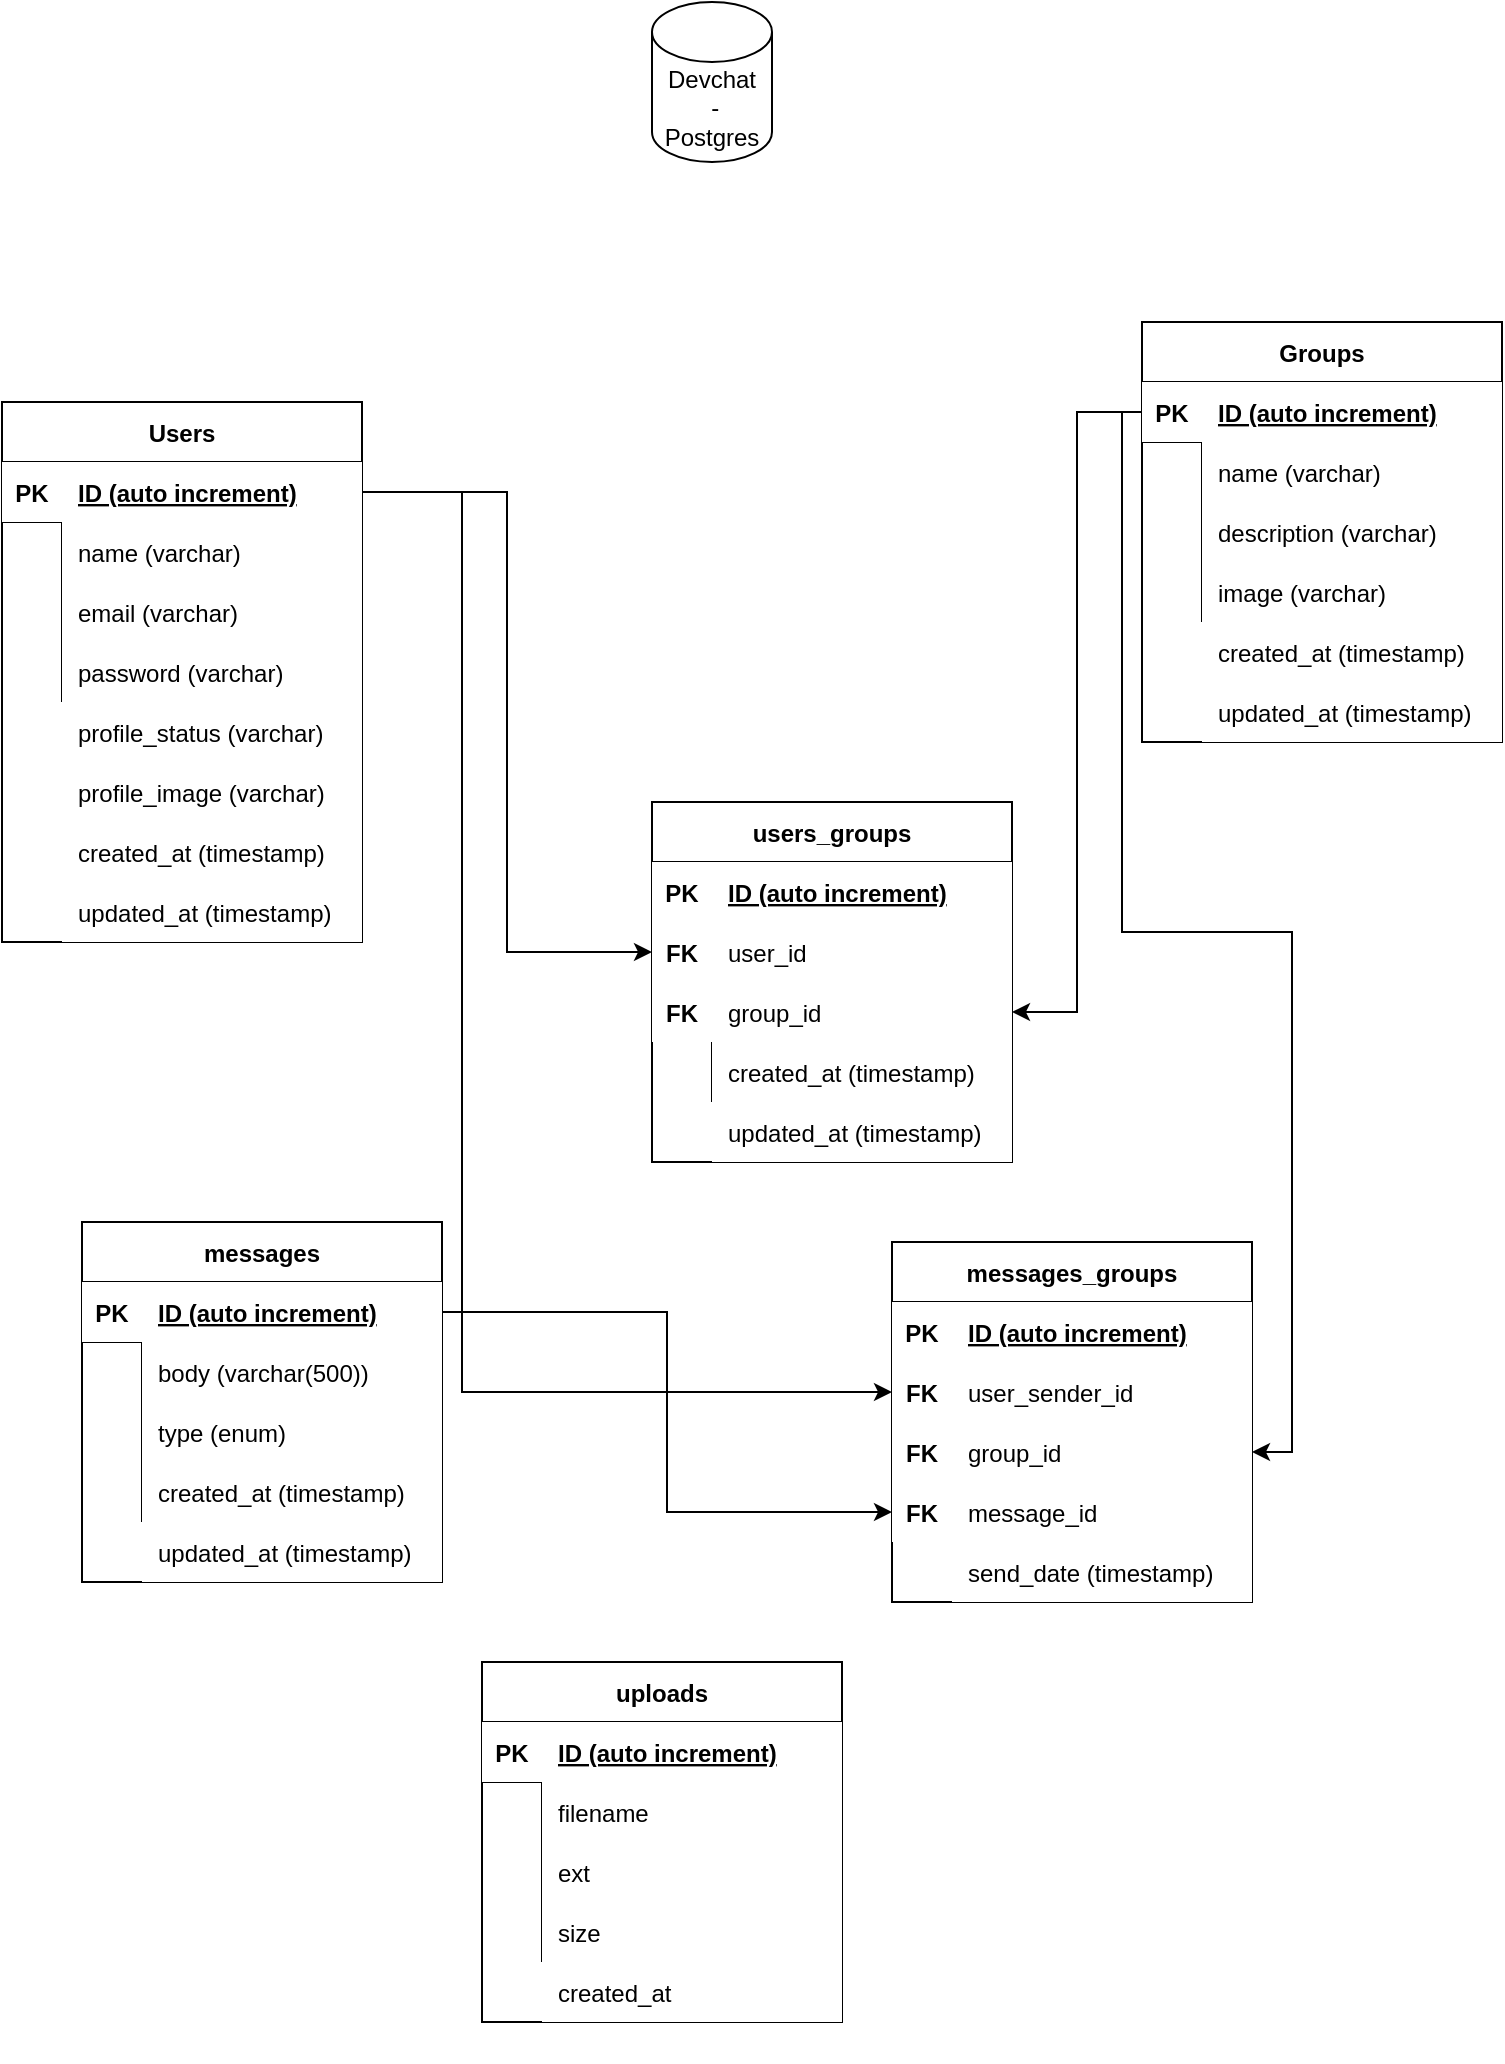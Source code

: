 <mxfile version="14.1.2" type="github">
  <diagram id="0jPNSS02s-Yy2Dnf4Rgp" name="Page-1">
    <mxGraphModel dx="1185" dy="646" grid="1" gridSize="10" guides="1" tooltips="1" connect="1" arrows="1" fold="1" page="1" pageScale="1" pageWidth="850" pageHeight="1100" math="0" shadow="0">
      <root>
        <mxCell id="0" />
        <mxCell id="1" parent="0" />
        <mxCell id="DyA_7QYeF1qoG6apN3V6-14" value="Devchat&lt;br&gt;&amp;nbsp;- Postgres" style="shape=cylinder3;whiteSpace=wrap;html=1;boundedLbl=1;backgroundOutline=1;size=15;align=center;" vertex="1" parent="1">
          <mxGeometry x="395" y="50" width="60" height="80" as="geometry" />
        </mxCell>
        <mxCell id="DyA_7QYeF1qoG6apN3V6-50" value="" style="group;" vertex="1" connectable="0" parent="1">
          <mxGeometry x="70" y="250" width="180" height="290" as="geometry" />
        </mxCell>
        <mxCell id="DyA_7QYeF1qoG6apN3V6-1" value="Users" style="shape=table;startSize=30;container=1;collapsible=1;childLayout=tableLayout;fixedRows=1;rowLines=0;fontStyle=1;align=center;resizeLast=1;" vertex="1" parent="DyA_7QYeF1qoG6apN3V6-50">
          <mxGeometry width="180" height="270" as="geometry" />
        </mxCell>
        <mxCell id="DyA_7QYeF1qoG6apN3V6-2" value="" style="shape=partialRectangle;collapsible=0;dropTarget=0;pointerEvents=0;top=0;left=0;bottom=1;right=0;points=[[0,0.5],[1,0.5]];portConstraint=eastwest;fillColor=none;" vertex="1" parent="DyA_7QYeF1qoG6apN3V6-1">
          <mxGeometry y="30" width="180" height="30" as="geometry" />
        </mxCell>
        <mxCell id="DyA_7QYeF1qoG6apN3V6-3" value="PK" style="shape=partialRectangle;connectable=0;top=0;left=0;bottom=0;right=0;fontStyle=1;overflow=hidden;" vertex="1" parent="DyA_7QYeF1qoG6apN3V6-2">
          <mxGeometry width="30" height="30" as="geometry" />
        </mxCell>
        <mxCell id="DyA_7QYeF1qoG6apN3V6-4" value="ID (auto increment)" style="shape=partialRectangle;connectable=0;top=0;left=0;bottom=0;right=0;align=left;spacingLeft=6;fontStyle=5;overflow=hidden;" vertex="1" parent="DyA_7QYeF1qoG6apN3V6-2">
          <mxGeometry x="30" width="150" height="30" as="geometry" />
        </mxCell>
        <mxCell id="DyA_7QYeF1qoG6apN3V6-5" value="" style="shape=partialRectangle;collapsible=0;dropTarget=0;pointerEvents=0;top=0;left=0;bottom=0;right=0;points=[[0,0.5],[1,0.5]];portConstraint=eastwest;fillColor=none;" vertex="1" parent="DyA_7QYeF1qoG6apN3V6-1">
          <mxGeometry y="60" width="180" height="30" as="geometry" />
        </mxCell>
        <mxCell id="DyA_7QYeF1qoG6apN3V6-6" value="" style="shape=partialRectangle;connectable=0;top=0;left=0;bottom=0;right=0;editable=1;overflow=hidden;fillColor=none;" vertex="1" parent="DyA_7QYeF1qoG6apN3V6-5">
          <mxGeometry width="30" height="30" as="geometry" />
        </mxCell>
        <mxCell id="DyA_7QYeF1qoG6apN3V6-7" value="name (varchar)" style="shape=partialRectangle;connectable=0;top=0;left=0;bottom=0;right=0;align=left;spacingLeft=6;overflow=hidden;" vertex="1" parent="DyA_7QYeF1qoG6apN3V6-5">
          <mxGeometry x="30" width="150" height="30" as="geometry" />
        </mxCell>
        <mxCell id="DyA_7QYeF1qoG6apN3V6-8" value="" style="shape=partialRectangle;collapsible=0;dropTarget=0;pointerEvents=0;top=0;left=0;bottom=0;right=0;points=[[0,0.5],[1,0.5]];portConstraint=eastwest;fillColor=none;" vertex="1" parent="DyA_7QYeF1qoG6apN3V6-1">
          <mxGeometry y="90" width="180" height="30" as="geometry" />
        </mxCell>
        <mxCell id="DyA_7QYeF1qoG6apN3V6-9" value="" style="shape=partialRectangle;connectable=0;top=0;left=0;bottom=0;right=0;editable=1;overflow=hidden;fillColor=none;" vertex="1" parent="DyA_7QYeF1qoG6apN3V6-8">
          <mxGeometry width="30" height="30" as="geometry" />
        </mxCell>
        <mxCell id="DyA_7QYeF1qoG6apN3V6-10" value="email (varchar)" style="shape=partialRectangle;connectable=0;top=0;left=0;bottom=0;right=0;align=left;spacingLeft=6;overflow=hidden;" vertex="1" parent="DyA_7QYeF1qoG6apN3V6-8">
          <mxGeometry x="30" width="150" height="30" as="geometry" />
        </mxCell>
        <mxCell id="DyA_7QYeF1qoG6apN3V6-11" value="" style="shape=partialRectangle;collapsible=0;dropTarget=0;pointerEvents=0;top=0;left=0;bottom=0;right=0;points=[[0,0.5],[1,0.5]];portConstraint=eastwest;fillColor=none;" vertex="1" parent="DyA_7QYeF1qoG6apN3V6-1">
          <mxGeometry y="120" width="180" height="30" as="geometry" />
        </mxCell>
        <mxCell id="DyA_7QYeF1qoG6apN3V6-12" value="" style="shape=partialRectangle;connectable=0;top=0;left=0;bottom=0;right=0;editable=1;overflow=hidden;fillColor=none;" vertex="1" parent="DyA_7QYeF1qoG6apN3V6-11">
          <mxGeometry width="30" height="30" as="geometry" />
        </mxCell>
        <mxCell id="DyA_7QYeF1qoG6apN3V6-13" value="password (varchar)" style="shape=partialRectangle;connectable=0;top=0;left=0;bottom=0;right=0;align=left;spacingLeft=6;overflow=hidden;" vertex="1" parent="DyA_7QYeF1qoG6apN3V6-11">
          <mxGeometry x="30" width="150" height="30" as="geometry" />
        </mxCell>
        <mxCell id="DyA_7QYeF1qoG6apN3V6-34" value="profile_status (varchar)" style="shape=partialRectangle;connectable=0;top=0;left=0;bottom=0;right=0;align=left;spacingLeft=6;overflow=hidden;" vertex="1" parent="DyA_7QYeF1qoG6apN3V6-50">
          <mxGeometry x="30" y="150" width="150" height="30" as="geometry" />
        </mxCell>
        <mxCell id="DyA_7QYeF1qoG6apN3V6-35" value="profile_image (varchar)" style="shape=partialRectangle;connectable=0;top=0;left=0;bottom=0;right=0;align=left;spacingLeft=6;overflow=hidden;" vertex="1" parent="DyA_7QYeF1qoG6apN3V6-50">
          <mxGeometry x="30" y="180" width="150" height="30" as="geometry" />
        </mxCell>
        <mxCell id="DyA_7QYeF1qoG6apN3V6-88" value="created_at (timestamp)" style="shape=partialRectangle;connectable=0;top=0;left=0;bottom=0;right=0;align=left;spacingLeft=6;overflow=hidden;" vertex="1" parent="DyA_7QYeF1qoG6apN3V6-50">
          <mxGeometry x="30" y="210" width="150" height="30" as="geometry" />
        </mxCell>
        <mxCell id="DyA_7QYeF1qoG6apN3V6-89" value="updated_at (timestamp)" style="shape=partialRectangle;connectable=0;top=0;left=0;bottom=0;right=0;align=left;spacingLeft=6;overflow=hidden;" vertex="1" parent="DyA_7QYeF1qoG6apN3V6-50">
          <mxGeometry x="30" y="240" width="150" height="30" as="geometry" />
        </mxCell>
        <mxCell id="DyA_7QYeF1qoG6apN3V6-95" value="" style="group;" vertex="1" connectable="0" parent="1">
          <mxGeometry x="185" y="620" width="180" height="210" as="geometry" />
        </mxCell>
        <mxCell id="DyA_7QYeF1qoG6apN3V6-96" value="" style="group;" vertex="1" connectable="0" parent="DyA_7QYeF1qoG6apN3V6-95">
          <mxGeometry width="180" height="210" as="geometry" />
        </mxCell>
        <mxCell id="DyA_7QYeF1qoG6apN3V6-117" value="" style="group;" vertex="1" connectable="0" parent="DyA_7QYeF1qoG6apN3V6-96">
          <mxGeometry x="-75" y="40" width="180" height="200" as="geometry" />
        </mxCell>
        <mxCell id="DyA_7QYeF1qoG6apN3V6-97" value="messages" style="shape=table;startSize=30;container=1;collapsible=1;childLayout=tableLayout;fixedRows=1;rowLines=0;fontStyle=1;align=center;resizeLast=1;" vertex="1" parent="DyA_7QYeF1qoG6apN3V6-117">
          <mxGeometry width="180" height="180" as="geometry" />
        </mxCell>
        <mxCell id="DyA_7QYeF1qoG6apN3V6-98" value="" style="shape=partialRectangle;collapsible=0;dropTarget=0;pointerEvents=0;top=0;left=0;bottom=1;right=0;points=[[0,0.5],[1,0.5]];portConstraint=eastwest;fillColor=none;" vertex="1" parent="DyA_7QYeF1qoG6apN3V6-97">
          <mxGeometry y="30" width="180" height="30" as="geometry" />
        </mxCell>
        <mxCell id="DyA_7QYeF1qoG6apN3V6-99" value="PK" style="shape=partialRectangle;connectable=0;top=0;left=0;bottom=0;right=0;fontStyle=1;overflow=hidden;" vertex="1" parent="DyA_7QYeF1qoG6apN3V6-98">
          <mxGeometry width="30" height="30" as="geometry" />
        </mxCell>
        <mxCell id="DyA_7QYeF1qoG6apN3V6-100" value="ID (auto increment)" style="shape=partialRectangle;connectable=0;top=0;left=0;bottom=0;right=0;align=left;spacingLeft=6;fontStyle=5;overflow=hidden;" vertex="1" parent="DyA_7QYeF1qoG6apN3V6-98">
          <mxGeometry x="30" width="150" height="30" as="geometry" />
        </mxCell>
        <mxCell id="DyA_7QYeF1qoG6apN3V6-101" value="" style="shape=partialRectangle;collapsible=0;dropTarget=0;pointerEvents=0;top=0;left=0;bottom=0;right=0;points=[[0,0.5],[1,0.5]];portConstraint=eastwest;fillColor=none;" vertex="1" parent="DyA_7QYeF1qoG6apN3V6-97">
          <mxGeometry y="60" width="180" height="30" as="geometry" />
        </mxCell>
        <mxCell id="DyA_7QYeF1qoG6apN3V6-102" value="" style="shape=partialRectangle;connectable=0;top=0;left=0;bottom=0;right=0;editable=1;overflow=hidden;fillColor=none;" vertex="1" parent="DyA_7QYeF1qoG6apN3V6-101">
          <mxGeometry width="30" height="30" as="geometry" />
        </mxCell>
        <mxCell id="DyA_7QYeF1qoG6apN3V6-103" value="body (varchar(500))" style="shape=partialRectangle;connectable=0;top=0;left=0;bottom=0;right=0;align=left;spacingLeft=6;overflow=hidden;" vertex="1" parent="DyA_7QYeF1qoG6apN3V6-101">
          <mxGeometry x="30" width="150" height="30" as="geometry" />
        </mxCell>
        <mxCell id="DyA_7QYeF1qoG6apN3V6-104" value="" style="shape=partialRectangle;collapsible=0;dropTarget=0;pointerEvents=0;top=0;left=0;bottom=0;right=0;points=[[0,0.5],[1,0.5]];portConstraint=eastwest;fillColor=none;" vertex="1" parent="DyA_7QYeF1qoG6apN3V6-97">
          <mxGeometry y="90" width="180" height="30" as="geometry" />
        </mxCell>
        <mxCell id="DyA_7QYeF1qoG6apN3V6-105" value="" style="shape=partialRectangle;connectable=0;top=0;left=0;bottom=0;right=0;editable=1;overflow=hidden;fillColor=none;" vertex="1" parent="DyA_7QYeF1qoG6apN3V6-104">
          <mxGeometry width="30" height="30" as="geometry" />
        </mxCell>
        <mxCell id="DyA_7QYeF1qoG6apN3V6-106" value="" style="shape=partialRectangle;connectable=0;top=0;left=0;bottom=0;right=0;align=left;spacingLeft=6;overflow=hidden;fillColor=none;" vertex="1" parent="DyA_7QYeF1qoG6apN3V6-104">
          <mxGeometry x="30" width="150" height="30" as="geometry" />
        </mxCell>
        <mxCell id="DyA_7QYeF1qoG6apN3V6-107" value="" style="shape=partialRectangle;collapsible=0;dropTarget=0;pointerEvents=0;top=0;left=0;bottom=0;right=0;points=[[0,0.5],[1,0.5]];portConstraint=eastwest;fillColor=none;" vertex="1" parent="DyA_7QYeF1qoG6apN3V6-97">
          <mxGeometry y="120" width="180" height="30" as="geometry" />
        </mxCell>
        <mxCell id="DyA_7QYeF1qoG6apN3V6-108" value="" style="shape=partialRectangle;connectable=0;top=0;left=0;bottom=0;right=0;editable=1;overflow=hidden;fillColor=none;" vertex="1" parent="DyA_7QYeF1qoG6apN3V6-107">
          <mxGeometry width="30" height="30" as="geometry" />
        </mxCell>
        <mxCell id="DyA_7QYeF1qoG6apN3V6-109" value="" style="shape=partialRectangle;connectable=0;top=0;left=0;bottom=0;right=0;align=left;spacingLeft=6;overflow=hidden;fillColor=none;" vertex="1" parent="DyA_7QYeF1qoG6apN3V6-107">
          <mxGeometry x="30" width="150" height="30" as="geometry" />
        </mxCell>
        <mxCell id="DyA_7QYeF1qoG6apN3V6-115" value="type (enum)" style="shape=partialRectangle;connectable=0;top=0;left=0;bottom=0;right=0;align=left;spacingLeft=6;overflow=hidden;" vertex="1" parent="DyA_7QYeF1qoG6apN3V6-117">
          <mxGeometry x="30" y="90" width="150" height="30" as="geometry" />
        </mxCell>
        <mxCell id="DyA_7QYeF1qoG6apN3V6-116" value="updated_at (timestamp)" style="shape=partialRectangle;connectable=0;top=0;left=0;bottom=0;right=0;align=left;spacingLeft=6;overflow=hidden;" vertex="1" parent="DyA_7QYeF1qoG6apN3V6-117">
          <mxGeometry x="30" y="150" width="150" height="30" as="geometry" />
        </mxCell>
        <mxCell id="DyA_7QYeF1qoG6apN3V6-179" value="created_at (timestamp)" style="shape=partialRectangle;connectable=0;top=0;left=0;bottom=0;right=0;align=left;spacingLeft=6;overflow=hidden;" vertex="1" parent="DyA_7QYeF1qoG6apN3V6-117">
          <mxGeometry x="30" y="120" width="150" height="30" as="geometry" />
        </mxCell>
        <mxCell id="DyA_7QYeF1qoG6apN3V6-118" value="" style="group;" vertex="1" connectable="0" parent="1">
          <mxGeometry x="515" y="670" width="180" height="200" as="geometry" />
        </mxCell>
        <mxCell id="DyA_7QYeF1qoG6apN3V6-119" value="messages_groups" style="shape=table;startSize=30;container=1;collapsible=1;childLayout=tableLayout;fixedRows=1;rowLines=0;fontStyle=1;align=center;resizeLast=1;" vertex="1" parent="DyA_7QYeF1qoG6apN3V6-118">
          <mxGeometry width="180" height="180" as="geometry" />
        </mxCell>
        <mxCell id="DyA_7QYeF1qoG6apN3V6-120" value="" style="shape=partialRectangle;collapsible=0;dropTarget=0;pointerEvents=0;top=0;left=0;bottom=1;right=0;points=[[0,0.5],[1,0.5]];portConstraint=eastwest;fillColor=none;" vertex="1" parent="DyA_7QYeF1qoG6apN3V6-119">
          <mxGeometry y="30" width="180" height="30" as="geometry" />
        </mxCell>
        <mxCell id="DyA_7QYeF1qoG6apN3V6-121" value="PK" style="shape=partialRectangle;connectable=0;top=0;left=0;bottom=0;right=0;fontStyle=1;overflow=hidden;" vertex="1" parent="DyA_7QYeF1qoG6apN3V6-120">
          <mxGeometry width="30" height="30" as="geometry" />
        </mxCell>
        <mxCell id="DyA_7QYeF1qoG6apN3V6-122" value="ID (auto increment)" style="shape=partialRectangle;connectable=0;top=0;left=0;bottom=0;right=0;align=left;spacingLeft=6;fontStyle=5;overflow=hidden;" vertex="1" parent="DyA_7QYeF1qoG6apN3V6-120">
          <mxGeometry x="30" width="150" height="30" as="geometry" />
        </mxCell>
        <mxCell id="DyA_7QYeF1qoG6apN3V6-123" value="" style="shape=partialRectangle;collapsible=0;dropTarget=0;pointerEvents=0;top=0;left=0;bottom=0;right=0;points=[[0,0.5],[1,0.5]];portConstraint=eastwest;fillColor=none;" vertex="1" parent="DyA_7QYeF1qoG6apN3V6-119">
          <mxGeometry y="60" width="180" height="30" as="geometry" />
        </mxCell>
        <mxCell id="DyA_7QYeF1qoG6apN3V6-124" value="" style="shape=partialRectangle;connectable=0;top=0;left=0;bottom=0;right=0;editable=1;overflow=hidden;fillColor=none;" vertex="1" parent="DyA_7QYeF1qoG6apN3V6-123">
          <mxGeometry width="30" height="30" as="geometry" />
        </mxCell>
        <mxCell id="DyA_7QYeF1qoG6apN3V6-125" value="user_sender_id" style="shape=partialRectangle;connectable=0;top=0;left=0;bottom=0;right=0;align=left;spacingLeft=6;overflow=hidden;" vertex="1" parent="DyA_7QYeF1qoG6apN3V6-123">
          <mxGeometry x="30" width="150" height="30" as="geometry" />
        </mxCell>
        <mxCell id="DyA_7QYeF1qoG6apN3V6-126" value="" style="shape=partialRectangle;collapsible=0;dropTarget=0;pointerEvents=0;top=0;left=0;bottom=0;right=0;points=[[0,0.5],[1,0.5]];portConstraint=eastwest;fillColor=none;" vertex="1" parent="DyA_7QYeF1qoG6apN3V6-119">
          <mxGeometry y="90" width="180" height="30" as="geometry" />
        </mxCell>
        <mxCell id="DyA_7QYeF1qoG6apN3V6-127" value="" style="shape=partialRectangle;connectable=0;top=0;left=0;bottom=0;right=0;editable=1;overflow=hidden;fillColor=none;" vertex="1" parent="DyA_7QYeF1qoG6apN3V6-126">
          <mxGeometry width="30" height="30" as="geometry" />
        </mxCell>
        <mxCell id="DyA_7QYeF1qoG6apN3V6-128" value="" style="shape=partialRectangle;connectable=0;top=0;left=0;bottom=0;right=0;align=left;spacingLeft=6;overflow=hidden;fillColor=none;" vertex="1" parent="DyA_7QYeF1qoG6apN3V6-126">
          <mxGeometry x="30" width="150" height="30" as="geometry" />
        </mxCell>
        <mxCell id="DyA_7QYeF1qoG6apN3V6-129" value="" style="shape=partialRectangle;collapsible=0;dropTarget=0;pointerEvents=0;top=0;left=0;bottom=0;right=0;points=[[0,0.5],[1,0.5]];portConstraint=eastwest;fillColor=none;" vertex="1" parent="DyA_7QYeF1qoG6apN3V6-119">
          <mxGeometry y="120" width="180" height="30" as="geometry" />
        </mxCell>
        <mxCell id="DyA_7QYeF1qoG6apN3V6-130" value="" style="shape=partialRectangle;connectable=0;top=0;left=0;bottom=0;right=0;editable=1;overflow=hidden;fillColor=none;" vertex="1" parent="DyA_7QYeF1qoG6apN3V6-129">
          <mxGeometry width="30" height="30" as="geometry" />
        </mxCell>
        <mxCell id="DyA_7QYeF1qoG6apN3V6-131" value="" style="shape=partialRectangle;connectable=0;top=0;left=0;bottom=0;right=0;align=left;spacingLeft=6;overflow=hidden;fillColor=none;" vertex="1" parent="DyA_7QYeF1qoG6apN3V6-129">
          <mxGeometry x="30" width="150" height="30" as="geometry" />
        </mxCell>
        <mxCell id="DyA_7QYeF1qoG6apN3V6-132" value="group_id" style="shape=partialRectangle;connectable=0;top=0;left=0;bottom=0;right=0;align=left;spacingLeft=6;overflow=hidden;" vertex="1" parent="DyA_7QYeF1qoG6apN3V6-118">
          <mxGeometry x="30" y="90" width="150" height="30" as="geometry" />
        </mxCell>
        <mxCell id="DyA_7QYeF1qoG6apN3V6-133" value="message_id" style="shape=partialRectangle;connectable=0;top=0;left=0;bottom=0;right=0;align=left;spacingLeft=6;overflow=hidden;" vertex="1" parent="DyA_7QYeF1qoG6apN3V6-118">
          <mxGeometry x="30" y="120" width="150" height="30" as="geometry" />
        </mxCell>
        <mxCell id="DyA_7QYeF1qoG6apN3V6-134" value="send_date (timestamp)" style="shape=partialRectangle;connectable=0;top=0;left=0;bottom=0;right=0;align=left;spacingLeft=6;overflow=hidden;" vertex="1" parent="DyA_7QYeF1qoG6apN3V6-118">
          <mxGeometry x="30" y="150" width="150" height="30" as="geometry" />
        </mxCell>
        <mxCell id="DyA_7QYeF1qoG6apN3V6-135" value="FK" style="shape=partialRectangle;connectable=0;top=0;left=0;bottom=0;right=0;fontStyle=1;overflow=hidden;" vertex="1" parent="DyA_7QYeF1qoG6apN3V6-118">
          <mxGeometry y="60" width="30" height="30" as="geometry" />
        </mxCell>
        <mxCell id="DyA_7QYeF1qoG6apN3V6-137" value="FK" style="shape=partialRectangle;connectable=0;top=0;left=0;bottom=0;right=0;fontStyle=1;overflow=hidden;" vertex="1" parent="DyA_7QYeF1qoG6apN3V6-118">
          <mxGeometry y="90" width="30" height="30" as="geometry" />
        </mxCell>
        <mxCell id="DyA_7QYeF1qoG6apN3V6-138" value="FK" style="shape=partialRectangle;connectable=0;top=0;left=0;bottom=0;right=0;fontStyle=1;overflow=hidden;" vertex="1" parent="DyA_7QYeF1qoG6apN3V6-118">
          <mxGeometry y="120" width="30" height="30" as="geometry" />
        </mxCell>
        <mxCell id="DyA_7QYeF1qoG6apN3V6-139" value="" style="group;" vertex="1" connectable="0" parent="1">
          <mxGeometry x="310" y="880" width="180" height="200" as="geometry" />
        </mxCell>
        <mxCell id="DyA_7QYeF1qoG6apN3V6-140" value="uploads" style="shape=table;startSize=30;container=1;collapsible=1;childLayout=tableLayout;fixedRows=1;rowLines=0;fontStyle=1;align=center;resizeLast=1;" vertex="1" parent="DyA_7QYeF1qoG6apN3V6-139">
          <mxGeometry width="180" height="180" as="geometry" />
        </mxCell>
        <mxCell id="DyA_7QYeF1qoG6apN3V6-141" value="" style="shape=partialRectangle;collapsible=0;dropTarget=0;pointerEvents=0;top=0;left=0;bottom=1;right=0;points=[[0,0.5],[1,0.5]];portConstraint=eastwest;fillColor=none;" vertex="1" parent="DyA_7QYeF1qoG6apN3V6-140">
          <mxGeometry y="30" width="180" height="30" as="geometry" />
        </mxCell>
        <mxCell id="DyA_7QYeF1qoG6apN3V6-142" value="PK" style="shape=partialRectangle;connectable=0;top=0;left=0;bottom=0;right=0;fontStyle=1;overflow=hidden;" vertex="1" parent="DyA_7QYeF1qoG6apN3V6-141">
          <mxGeometry width="30" height="30" as="geometry" />
        </mxCell>
        <mxCell id="DyA_7QYeF1qoG6apN3V6-143" value="ID (auto increment)" style="shape=partialRectangle;connectable=0;top=0;left=0;bottom=0;right=0;align=left;spacingLeft=6;fontStyle=5;overflow=hidden;" vertex="1" parent="DyA_7QYeF1qoG6apN3V6-141">
          <mxGeometry x="30" width="150" height="30" as="geometry" />
        </mxCell>
        <mxCell id="DyA_7QYeF1qoG6apN3V6-144" value="" style="shape=partialRectangle;collapsible=0;dropTarget=0;pointerEvents=0;top=0;left=0;bottom=0;right=0;points=[[0,0.5],[1,0.5]];portConstraint=eastwest;fillColor=none;" vertex="1" parent="DyA_7QYeF1qoG6apN3V6-140">
          <mxGeometry y="60" width="180" height="30" as="geometry" />
        </mxCell>
        <mxCell id="DyA_7QYeF1qoG6apN3V6-145" value="" style="shape=partialRectangle;connectable=0;top=0;left=0;bottom=0;right=0;editable=1;overflow=hidden;fillColor=none;" vertex="1" parent="DyA_7QYeF1qoG6apN3V6-144">
          <mxGeometry width="30" height="30" as="geometry" />
        </mxCell>
        <mxCell id="DyA_7QYeF1qoG6apN3V6-146" value="filename" style="shape=partialRectangle;connectable=0;top=0;left=0;bottom=0;right=0;align=left;spacingLeft=6;overflow=hidden;" vertex="1" parent="DyA_7QYeF1qoG6apN3V6-144">
          <mxGeometry x="30" width="150" height="30" as="geometry" />
        </mxCell>
        <mxCell id="DyA_7QYeF1qoG6apN3V6-147" value="" style="shape=partialRectangle;collapsible=0;dropTarget=0;pointerEvents=0;top=0;left=0;bottom=0;right=0;points=[[0,0.5],[1,0.5]];portConstraint=eastwest;fillColor=none;" vertex="1" parent="DyA_7QYeF1qoG6apN3V6-140">
          <mxGeometry y="90" width="180" height="30" as="geometry" />
        </mxCell>
        <mxCell id="DyA_7QYeF1qoG6apN3V6-148" value="" style="shape=partialRectangle;connectable=0;top=0;left=0;bottom=0;right=0;editable=1;overflow=hidden;fillColor=none;" vertex="1" parent="DyA_7QYeF1qoG6apN3V6-147">
          <mxGeometry width="30" height="30" as="geometry" />
        </mxCell>
        <mxCell id="DyA_7QYeF1qoG6apN3V6-149" value="" style="shape=partialRectangle;connectable=0;top=0;left=0;bottom=0;right=0;align=left;spacingLeft=6;overflow=hidden;fillColor=none;" vertex="1" parent="DyA_7QYeF1qoG6apN3V6-147">
          <mxGeometry x="30" width="150" height="30" as="geometry" />
        </mxCell>
        <mxCell id="DyA_7QYeF1qoG6apN3V6-150" value="" style="shape=partialRectangle;collapsible=0;dropTarget=0;pointerEvents=0;top=0;left=0;bottom=0;right=0;points=[[0,0.5],[1,0.5]];portConstraint=eastwest;fillColor=none;" vertex="1" parent="DyA_7QYeF1qoG6apN3V6-140">
          <mxGeometry y="120" width="180" height="30" as="geometry" />
        </mxCell>
        <mxCell id="DyA_7QYeF1qoG6apN3V6-151" value="" style="shape=partialRectangle;connectable=0;top=0;left=0;bottom=0;right=0;editable=1;overflow=hidden;fillColor=none;" vertex="1" parent="DyA_7QYeF1qoG6apN3V6-150">
          <mxGeometry width="30" height="30" as="geometry" />
        </mxCell>
        <mxCell id="DyA_7QYeF1qoG6apN3V6-152" value="" style="shape=partialRectangle;connectable=0;top=0;left=0;bottom=0;right=0;align=left;spacingLeft=6;overflow=hidden;fillColor=none;" vertex="1" parent="DyA_7QYeF1qoG6apN3V6-150">
          <mxGeometry x="30" width="150" height="30" as="geometry" />
        </mxCell>
        <mxCell id="DyA_7QYeF1qoG6apN3V6-159" value="ext" style="shape=partialRectangle;connectable=0;top=0;left=0;bottom=0;right=0;align=left;spacingLeft=6;overflow=hidden;" vertex="1" parent="DyA_7QYeF1qoG6apN3V6-139">
          <mxGeometry x="30" y="90" width="150" height="30" as="geometry" />
        </mxCell>
        <mxCell id="DyA_7QYeF1qoG6apN3V6-160" value="size" style="shape=partialRectangle;connectable=0;top=0;left=0;bottom=0;right=0;align=left;spacingLeft=6;overflow=hidden;" vertex="1" parent="DyA_7QYeF1qoG6apN3V6-139">
          <mxGeometry x="30" y="120" width="150" height="30" as="geometry" />
        </mxCell>
        <mxCell id="DyA_7QYeF1qoG6apN3V6-161" value="created_at" style="shape=partialRectangle;connectable=0;top=0;left=0;bottom=0;right=0;align=left;spacingLeft=6;overflow=hidden;" vertex="1" parent="DyA_7QYeF1qoG6apN3V6-139">
          <mxGeometry x="30" y="150" width="150" height="30" as="geometry" />
        </mxCell>
        <mxCell id="DyA_7QYeF1qoG6apN3V6-73" value="users_groups" style="shape=table;startSize=30;container=1;collapsible=1;childLayout=tableLayout;fixedRows=1;rowLines=0;fontStyle=1;align=center;resizeLast=1;" vertex="1" parent="1">
          <mxGeometry x="395" y="450" width="180" height="180" as="geometry" />
        </mxCell>
        <mxCell id="DyA_7QYeF1qoG6apN3V6-74" value="" style="shape=partialRectangle;collapsible=0;dropTarget=0;pointerEvents=0;top=0;left=0;bottom=1;right=0;points=[[0,0.5],[1,0.5]];portConstraint=eastwest;fillColor=none;" vertex="1" parent="DyA_7QYeF1qoG6apN3V6-73">
          <mxGeometry y="30" width="180" height="30" as="geometry" />
        </mxCell>
        <mxCell id="DyA_7QYeF1qoG6apN3V6-75" value="PK" style="shape=partialRectangle;connectable=0;top=0;left=0;bottom=0;right=0;fontStyle=1;overflow=hidden;" vertex="1" parent="DyA_7QYeF1qoG6apN3V6-74">
          <mxGeometry width="30" height="30" as="geometry" />
        </mxCell>
        <mxCell id="DyA_7QYeF1qoG6apN3V6-76" value="ID (auto increment)" style="shape=partialRectangle;connectable=0;top=0;left=0;bottom=0;right=0;align=left;spacingLeft=6;fontStyle=5;overflow=hidden;" vertex="1" parent="DyA_7QYeF1qoG6apN3V6-74">
          <mxGeometry x="30" width="150" height="30" as="geometry" />
        </mxCell>
        <mxCell id="DyA_7QYeF1qoG6apN3V6-77" value="" style="shape=partialRectangle;collapsible=0;dropTarget=0;pointerEvents=0;top=0;left=0;bottom=0;right=0;points=[[0,0.5],[1,0.5]];portConstraint=eastwest;fillColor=none;" vertex="1" parent="DyA_7QYeF1qoG6apN3V6-73">
          <mxGeometry y="60" width="180" height="30" as="geometry" />
        </mxCell>
        <mxCell id="DyA_7QYeF1qoG6apN3V6-78" value="" style="shape=partialRectangle;connectable=0;top=0;left=0;bottom=0;right=0;editable=1;overflow=hidden;fillColor=none;" vertex="1" parent="DyA_7QYeF1qoG6apN3V6-77">
          <mxGeometry width="30" height="30" as="geometry" />
        </mxCell>
        <mxCell id="DyA_7QYeF1qoG6apN3V6-79" value="user_id" style="shape=partialRectangle;connectable=0;top=0;left=0;bottom=0;right=0;align=left;spacingLeft=6;overflow=hidden;" vertex="1" parent="DyA_7QYeF1qoG6apN3V6-77">
          <mxGeometry x="30" width="150" height="30" as="geometry" />
        </mxCell>
        <mxCell id="DyA_7QYeF1qoG6apN3V6-80" value="" style="shape=partialRectangle;collapsible=0;dropTarget=0;pointerEvents=0;top=0;left=0;bottom=0;right=0;points=[[0,0.5],[1,0.5]];portConstraint=eastwest;fillColor=none;" vertex="1" parent="DyA_7QYeF1qoG6apN3V6-73">
          <mxGeometry y="90" width="180" height="30" as="geometry" />
        </mxCell>
        <mxCell id="DyA_7QYeF1qoG6apN3V6-81" value="" style="shape=partialRectangle;connectable=0;top=0;left=0;bottom=0;right=0;editable=1;overflow=hidden;fillColor=none;" vertex="1" parent="DyA_7QYeF1qoG6apN3V6-80">
          <mxGeometry width="30" height="30" as="geometry" />
        </mxCell>
        <mxCell id="DyA_7QYeF1qoG6apN3V6-82" value="" style="shape=partialRectangle;connectable=0;top=0;left=0;bottom=0;right=0;align=left;spacingLeft=6;overflow=hidden;fillColor=none;" vertex="1" parent="DyA_7QYeF1qoG6apN3V6-80">
          <mxGeometry x="30" width="150" height="30" as="geometry" />
        </mxCell>
        <mxCell id="DyA_7QYeF1qoG6apN3V6-83" value="" style="shape=partialRectangle;collapsible=0;dropTarget=0;pointerEvents=0;top=0;left=0;bottom=0;right=0;points=[[0,0.5],[1,0.5]];portConstraint=eastwest;fillColor=none;" vertex="1" parent="DyA_7QYeF1qoG6apN3V6-73">
          <mxGeometry y="120" width="180" height="30" as="geometry" />
        </mxCell>
        <mxCell id="DyA_7QYeF1qoG6apN3V6-84" value="" style="shape=partialRectangle;connectable=0;top=0;left=0;bottom=0;right=0;editable=1;overflow=hidden;fillColor=none;" vertex="1" parent="DyA_7QYeF1qoG6apN3V6-83">
          <mxGeometry width="30" height="30" as="geometry" />
        </mxCell>
        <mxCell id="DyA_7QYeF1qoG6apN3V6-85" value="" style="shape=partialRectangle;connectable=0;top=0;left=0;bottom=0;right=0;align=left;spacingLeft=6;overflow=hidden;fillColor=none;" vertex="1" parent="DyA_7QYeF1qoG6apN3V6-83">
          <mxGeometry x="30" width="150" height="30" as="geometry" />
        </mxCell>
        <mxCell id="DyA_7QYeF1qoG6apN3V6-86" value="group_id" style="shape=partialRectangle;connectable=0;top=0;left=0;bottom=0;right=0;align=left;spacingLeft=6;overflow=hidden;" vertex="1" parent="1">
          <mxGeometry x="425" y="540" width="150" height="30" as="geometry" />
        </mxCell>
        <mxCell id="DyA_7QYeF1qoG6apN3V6-87" value="created_at (timestamp)" style="shape=partialRectangle;connectable=0;top=0;left=0;bottom=0;right=0;align=left;spacingLeft=6;overflow=hidden;" vertex="1" parent="1">
          <mxGeometry x="425" y="570" width="150" height="30" as="geometry" />
        </mxCell>
        <mxCell id="DyA_7QYeF1qoG6apN3V6-92" value="FK" style="shape=partialRectangle;connectable=0;top=0;left=0;bottom=0;right=0;fontStyle=1;overflow=hidden;" vertex="1" parent="1">
          <mxGeometry x="395" y="510" width="30" height="30" as="geometry" />
        </mxCell>
        <mxCell id="DyA_7QYeF1qoG6apN3V6-93" value="FK" style="shape=partialRectangle;connectable=0;top=0;left=0;bottom=0;right=0;fontStyle=1;overflow=hidden;strokeWidth=1;" vertex="1" parent="1">
          <mxGeometry x="395" y="540" width="30" height="30" as="geometry" />
        </mxCell>
        <mxCell id="DyA_7QYeF1qoG6apN3V6-94" value="updated_at (timestamp)" style="shape=partialRectangle;connectable=0;top=0;left=0;bottom=0;right=0;align=left;spacingLeft=6;overflow=hidden;" vertex="1" parent="1">
          <mxGeometry x="425" y="600" width="150" height="30" as="geometry" />
        </mxCell>
        <mxCell id="DyA_7QYeF1qoG6apN3V6-184" style="edgeStyle=orthogonalEdgeStyle;rounded=0;orthogonalLoop=1;jettySize=auto;html=1;entryX=0;entryY=0.5;entryDx=0;entryDy=0;" edge="1" parent="1" source="DyA_7QYeF1qoG6apN3V6-98" target="DyA_7QYeF1qoG6apN3V6-129">
          <mxGeometry relative="1" as="geometry" />
        </mxCell>
        <mxCell id="DyA_7QYeF1qoG6apN3V6-186" style="edgeStyle=orthogonalEdgeStyle;rounded=0;orthogonalLoop=1;jettySize=auto;html=1;entryX=0;entryY=0.5;entryDx=0;entryDy=0;" edge="1" parent="1" source="DyA_7QYeF1qoG6apN3V6-2" target="DyA_7QYeF1qoG6apN3V6-123">
          <mxGeometry relative="1" as="geometry">
            <Array as="points">
              <mxPoint x="300" y="295" />
              <mxPoint x="300" y="745" />
            </Array>
          </mxGeometry>
        </mxCell>
        <mxCell id="DyA_7QYeF1qoG6apN3V6-187" style="edgeStyle=orthogonalEdgeStyle;rounded=0;orthogonalLoop=1;jettySize=auto;html=1;entryX=0;entryY=0.5;entryDx=0;entryDy=0;" edge="1" parent="1" source="DyA_7QYeF1qoG6apN3V6-2" target="DyA_7QYeF1qoG6apN3V6-77">
          <mxGeometry relative="1" as="geometry" />
        </mxCell>
        <mxCell id="DyA_7QYeF1qoG6apN3V6-52" value="Groups" style="shape=table;startSize=30;container=1;collapsible=1;childLayout=tableLayout;fixedRows=1;rowLines=0;fontStyle=1;align=center;resizeLast=1;" vertex="1" parent="1">
          <mxGeometry x="640" y="210" width="180" height="210" as="geometry" />
        </mxCell>
        <mxCell id="DyA_7QYeF1qoG6apN3V6-53" value="" style="shape=partialRectangle;collapsible=0;dropTarget=0;pointerEvents=0;top=0;left=0;bottom=1;right=0;points=[[0,0.5],[1,0.5]];portConstraint=eastwest;fillColor=none;" vertex="1" parent="DyA_7QYeF1qoG6apN3V6-52">
          <mxGeometry y="30" width="180" height="30" as="geometry" />
        </mxCell>
        <mxCell id="DyA_7QYeF1qoG6apN3V6-54" value="PK" style="shape=partialRectangle;connectable=0;top=0;left=0;bottom=0;right=0;fontStyle=1;overflow=hidden;" vertex="1" parent="DyA_7QYeF1qoG6apN3V6-53">
          <mxGeometry width="30" height="30" as="geometry" />
        </mxCell>
        <mxCell id="DyA_7QYeF1qoG6apN3V6-55" value="ID (auto increment)" style="shape=partialRectangle;connectable=0;top=0;left=0;bottom=0;right=0;align=left;spacingLeft=6;fontStyle=5;overflow=hidden;" vertex="1" parent="DyA_7QYeF1qoG6apN3V6-53">
          <mxGeometry x="30" width="150" height="30" as="geometry" />
        </mxCell>
        <mxCell id="DyA_7QYeF1qoG6apN3V6-56" value="" style="shape=partialRectangle;collapsible=0;dropTarget=0;pointerEvents=0;top=0;left=0;bottom=0;right=0;points=[[0,0.5],[1,0.5]];portConstraint=eastwest;fillColor=none;" vertex="1" parent="DyA_7QYeF1qoG6apN3V6-52">
          <mxGeometry y="60" width="180" height="30" as="geometry" />
        </mxCell>
        <mxCell id="DyA_7QYeF1qoG6apN3V6-57" value="" style="shape=partialRectangle;connectable=0;top=0;left=0;bottom=0;right=0;editable=1;overflow=hidden;fillColor=none;" vertex="1" parent="DyA_7QYeF1qoG6apN3V6-56">
          <mxGeometry width="30" height="30" as="geometry" />
        </mxCell>
        <mxCell id="DyA_7QYeF1qoG6apN3V6-58" value="name (varchar)" style="shape=partialRectangle;connectable=0;top=0;left=0;bottom=0;right=0;align=left;spacingLeft=6;overflow=hidden;" vertex="1" parent="DyA_7QYeF1qoG6apN3V6-56">
          <mxGeometry x="30" width="150" height="30" as="geometry" />
        </mxCell>
        <mxCell id="DyA_7QYeF1qoG6apN3V6-59" value="" style="shape=partialRectangle;collapsible=0;dropTarget=0;pointerEvents=0;top=0;left=0;bottom=0;right=0;points=[[0,0.5],[1,0.5]];portConstraint=eastwest;fillColor=none;" vertex="1" parent="DyA_7QYeF1qoG6apN3V6-52">
          <mxGeometry y="90" width="180" height="30" as="geometry" />
        </mxCell>
        <mxCell id="DyA_7QYeF1qoG6apN3V6-60" value="" style="shape=partialRectangle;connectable=0;top=0;left=0;bottom=0;right=0;editable=1;overflow=hidden;fillColor=none;" vertex="1" parent="DyA_7QYeF1qoG6apN3V6-59">
          <mxGeometry width="30" height="30" as="geometry" />
        </mxCell>
        <mxCell id="DyA_7QYeF1qoG6apN3V6-61" value="" style="shape=partialRectangle;connectable=0;top=0;left=0;bottom=0;right=0;align=left;spacingLeft=6;overflow=hidden;fillColor=none;" vertex="1" parent="DyA_7QYeF1qoG6apN3V6-59">
          <mxGeometry x="30" width="150" height="30" as="geometry" />
        </mxCell>
        <mxCell id="DyA_7QYeF1qoG6apN3V6-62" value="" style="shape=partialRectangle;collapsible=0;dropTarget=0;pointerEvents=0;top=0;left=0;bottom=0;right=0;points=[[0,0.5],[1,0.5]];portConstraint=eastwest;fillColor=none;" vertex="1" parent="DyA_7QYeF1qoG6apN3V6-52">
          <mxGeometry y="120" width="180" height="30" as="geometry" />
        </mxCell>
        <mxCell id="DyA_7QYeF1qoG6apN3V6-63" value="" style="shape=partialRectangle;connectable=0;top=0;left=0;bottom=0;right=0;editable=1;overflow=hidden;fillColor=none;" vertex="1" parent="DyA_7QYeF1qoG6apN3V6-62">
          <mxGeometry width="30" height="30" as="geometry" />
        </mxCell>
        <mxCell id="DyA_7QYeF1qoG6apN3V6-64" value="" style="shape=partialRectangle;connectable=0;top=0;left=0;bottom=0;right=0;align=left;spacingLeft=6;overflow=hidden;fillColor=none;" vertex="1" parent="DyA_7QYeF1qoG6apN3V6-62">
          <mxGeometry x="30" width="150" height="30" as="geometry" />
        </mxCell>
        <mxCell id="DyA_7QYeF1qoG6apN3V6-67" value="description (varchar)" style="shape=partialRectangle;connectable=0;top=0;left=0;bottom=0;right=0;align=left;spacingLeft=6;overflow=hidden;" vertex="1" parent="1">
          <mxGeometry x="670" y="300" width="150" height="30" as="geometry" />
        </mxCell>
        <mxCell id="DyA_7QYeF1qoG6apN3V6-68" value="image (varchar)" style="shape=partialRectangle;connectable=0;top=0;left=0;bottom=0;right=0;align=left;spacingLeft=6;overflow=hidden;" vertex="1" parent="1">
          <mxGeometry x="670" y="330" width="150" height="30" as="geometry" />
        </mxCell>
        <mxCell id="DyA_7QYeF1qoG6apN3V6-90" value="created_at (timestamp)" style="shape=partialRectangle;connectable=0;top=0;left=0;bottom=0;right=0;align=left;spacingLeft=6;overflow=hidden;" vertex="1" parent="1">
          <mxGeometry x="670" y="360" width="150" height="30" as="geometry" />
        </mxCell>
        <mxCell id="DyA_7QYeF1qoG6apN3V6-91" value="updated_at (timestamp)" style="shape=partialRectangle;connectable=0;top=0;left=0;bottom=0;right=0;align=left;spacingLeft=6;overflow=hidden;" vertex="1" parent="1">
          <mxGeometry x="670" y="390" width="150" height="30" as="geometry" />
        </mxCell>
        <mxCell id="DyA_7QYeF1qoG6apN3V6-188" style="edgeStyle=orthogonalEdgeStyle;rounded=0;orthogonalLoop=1;jettySize=auto;html=1;entryX=1;entryY=0.5;entryDx=0;entryDy=0;" edge="1" parent="1" source="DyA_7QYeF1qoG6apN3V6-53" target="DyA_7QYeF1qoG6apN3V6-80">
          <mxGeometry relative="1" as="geometry" />
        </mxCell>
        <mxCell id="DyA_7QYeF1qoG6apN3V6-189" style="edgeStyle=orthogonalEdgeStyle;rounded=0;orthogonalLoop=1;jettySize=auto;html=1;entryX=1;entryY=0.5;entryDx=0;entryDy=0;" edge="1" parent="1" source="DyA_7QYeF1qoG6apN3V6-53" target="DyA_7QYeF1qoG6apN3V6-126">
          <mxGeometry relative="1" as="geometry">
            <Array as="points">
              <mxPoint x="630" y="255" />
              <mxPoint x="630" y="515" />
              <mxPoint x="715" y="515" />
              <mxPoint x="715" y="775" />
            </Array>
          </mxGeometry>
        </mxCell>
      </root>
    </mxGraphModel>
  </diagram>
</mxfile>
